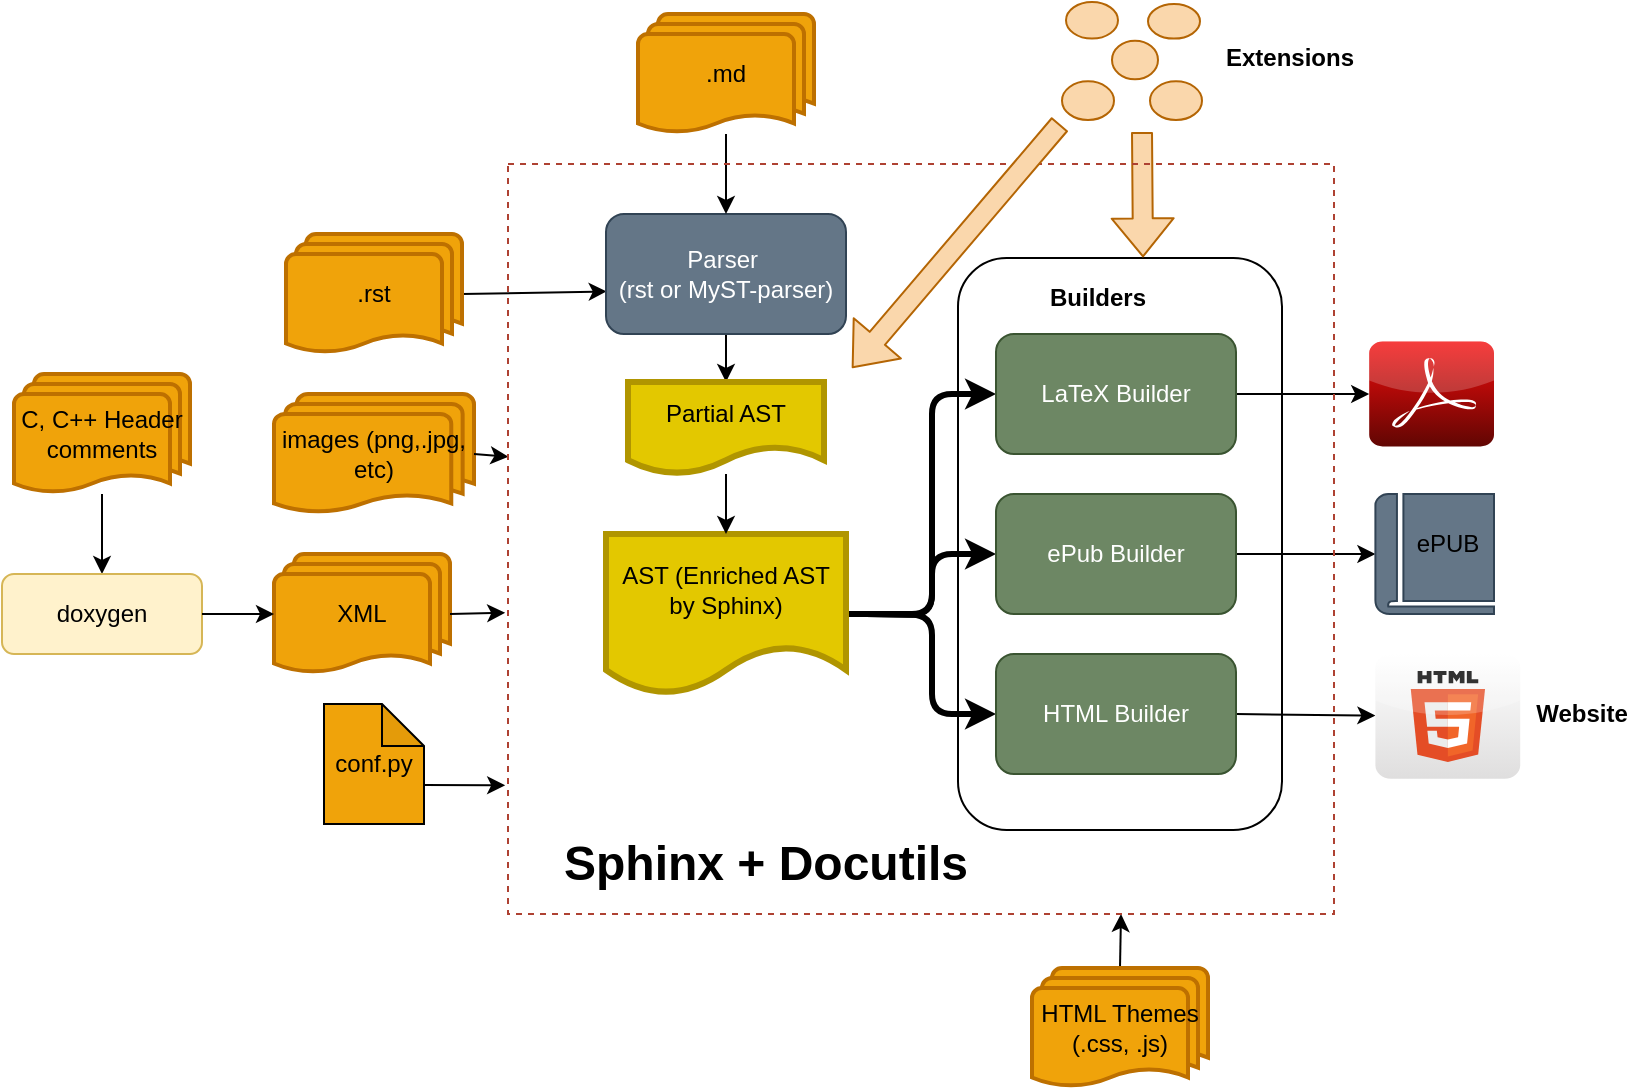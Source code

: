 <mxfile>
    <diagram id="v3g7OeFweVlJYxJXT5jb" name="SphinxParsernBuilder">
        <mxGraphModel dx="1542" dy="829" grid="1" gridSize="1" guides="1" tooltips="1" connect="1" arrows="1" fold="1" page="1" pageScale="1" pageWidth="850" pageHeight="1100" background="none" math="0" shadow="0">
            <root>
                <mxCell id="0"/>
                <mxCell id="1" parent="0"/>
                <mxCell id="16" style="edgeStyle=none;html=1;exitX=1;exitY=0.5;exitDx=0;exitDy=0;exitPerimeter=0;entryX=0.003;entryY=0.645;entryDx=0;entryDy=0;entryPerimeter=0;" parent="1" source="2" target="3" edge="1">
                    <mxGeometry relative="1" as="geometry"/>
                </mxCell>
                <mxCell id="2" value=".rst" style="strokeWidth=2;html=1;shape=mxgraph.flowchart.multi-document;whiteSpace=wrap;fillColor=#f0a30a;fontColor=#000000;strokeColor=#BD7000;" parent="1" vertex="1">
                    <mxGeometry x="210" y="140" width="88" height="60" as="geometry"/>
                </mxCell>
                <mxCell id="76" style="edgeStyle=none;html=1;exitX=0.5;exitY=1;exitDx=0;exitDy=0;" edge="1" parent="1" source="3" target="75">
                    <mxGeometry relative="1" as="geometry"/>
                </mxCell>
                <mxCell id="3" value="Parser&amp;nbsp;&lt;div&gt;(rst or MyST-parser)&lt;/div&gt;" style="rounded=1;whiteSpace=wrap;html=1;fillColor=#647687;fontColor=#ffffff;strokeColor=#314354;" parent="1" vertex="1">
                    <mxGeometry x="370" y="130" width="120" height="60" as="geometry"/>
                </mxCell>
                <mxCell id="19" style="edgeStyle=orthogonalEdgeStyle;html=1;exitX=1;exitY=0.5;exitDx=0;exitDy=0;entryX=0;entryY=0.5;entryDx=0;entryDy=0;strokeWidth=3;" parent="1" target="7" edge="1">
                    <mxGeometry relative="1" as="geometry">
                        <mxPoint x="500" y="330" as="sourcePoint"/>
                    </mxGeometry>
                </mxCell>
                <mxCell id="20" style="edgeStyle=orthogonalEdgeStyle;html=1;exitX=1;exitY=0.5;exitDx=0;exitDy=0;entryX=0;entryY=0.5;entryDx=0;entryDy=0;strokeWidth=3;" parent="1" target="8" edge="1">
                    <mxGeometry relative="1" as="geometry">
                        <mxPoint x="500" y="330" as="sourcePoint"/>
                    </mxGeometry>
                </mxCell>
                <mxCell id="21" style="edgeStyle=orthogonalEdgeStyle;html=1;exitX=1;exitY=0.5;exitDx=0;exitDy=0;entryX=0;entryY=0.5;entryDx=0;entryDy=0;strokeWidth=3;" parent="1" source="41" target="6" edge="1">
                    <mxGeometry relative="1" as="geometry">
                        <Array as="points">
                            <mxPoint x="533" y="330"/>
                            <mxPoint x="533" y="220"/>
                        </Array>
                        <mxPoint x="500" y="330" as="sourcePoint"/>
                    </mxGeometry>
                </mxCell>
                <mxCell id="5" value="" style="dashed=0;outlineConnect=0;html=1;align=center;labelPosition=center;verticalLabelPosition=bottom;verticalAlign=top;shape=mxgraph.webicons.adobe_pdf;fillColor=#F40C0C;gradientColor=#610603" parent="1" vertex="1">
                    <mxGeometry x="751.6" y="193.8" width="62.4" height="52.4" as="geometry"/>
                </mxCell>
                <mxCell id="26" style="edgeStyle=none;html=1;exitX=1;exitY=0.5;exitDx=0;exitDy=0;fontSize=24;" parent="1" source="6" target="5" edge="1">
                    <mxGeometry relative="1" as="geometry"/>
                </mxCell>
                <mxCell id="6" value="LaTeX Builder" style="rounded=1;whiteSpace=wrap;html=1;fillColor=#6d8764;fontColor=#ffffff;strokeColor=#3A5431;" parent="1" vertex="1">
                    <mxGeometry x="565" y="190" width="120" height="60" as="geometry"/>
                </mxCell>
                <mxCell id="27" style="edgeStyle=none;html=1;exitX=1;exitY=0.5;exitDx=0;exitDy=0;fontSize=24;" parent="1" source="7" target="14" edge="1">
                    <mxGeometry relative="1" as="geometry"/>
                </mxCell>
                <mxCell id="7" value="ePub Builder" style="rounded=1;whiteSpace=wrap;html=1;fillColor=#6d8764;fontColor=#ffffff;strokeColor=#3A5431;" parent="1" vertex="1">
                    <mxGeometry x="565" y="270" width="120" height="60" as="geometry"/>
                </mxCell>
                <mxCell id="28" style="edgeStyle=none;html=1;exitX=1;exitY=0.5;exitDx=0;exitDy=0;fontSize=24;" parent="1" source="8" target="22" edge="1">
                    <mxGeometry relative="1" as="geometry"/>
                </mxCell>
                <mxCell id="8" value="HTML Builder" style="rounded=1;whiteSpace=wrap;html=1;fillColor=#6d8764;fontColor=#ffffff;strokeColor=#3A5431;" parent="1" vertex="1">
                    <mxGeometry x="565" y="350" width="120" height="60" as="geometry"/>
                </mxCell>
                <mxCell id="29" style="edgeStyle=none;html=1;exitX=0.5;exitY=0;exitDx=0;exitDy=0;exitPerimeter=0;entryX=0.75;entryY=1;entryDx=0;entryDy=0;fontSize=24;" parent="1" source="9" edge="1">
                    <mxGeometry relative="1" as="geometry">
                        <mxPoint x="627.5" y="480" as="targetPoint"/>
                    </mxGeometry>
                </mxCell>
                <mxCell id="9" value="HTML Themes&lt;br&gt;(.css, .js)" style="strokeWidth=2;html=1;shape=mxgraph.flowchart.multi-document;whiteSpace=wrap;fillColor=#f0a30a;fontColor=#000000;strokeColor=#BD7000;" parent="1" vertex="1">
                    <mxGeometry x="583" y="507" width="88" height="60" as="geometry"/>
                </mxCell>
                <mxCell id="14" value="" style="sketch=0;pointerEvents=1;shadow=0;dashed=0;html=1;fillColor=#647687;labelPosition=center;verticalLabelPosition=bottom;verticalAlign=top;outlineConnect=0;align=center;shape=mxgraph.office.concepts.book_journal;strokeColor=#314354;fontColor=#ffffff;" parent="1" vertex="1">
                    <mxGeometry x="754.7" y="270" width="59.3" height="60" as="geometry"/>
                </mxCell>
                <mxCell id="22" value="" style="dashed=0;outlineConnect=0;html=1;align=center;labelPosition=center;verticalLabelPosition=bottom;verticalAlign=top;shape=mxgraph.webicons.html5;gradientColor=#DFDEDE" parent="1" vertex="1">
                    <mxGeometry x="754.7" y="350" width="72.4" height="62.4" as="geometry"/>
                </mxCell>
                <mxCell id="23" value="ePUB" style="text;html=1;strokeColor=none;fillColor=none;align=center;verticalAlign=middle;whiteSpace=wrap;rounded=0;" parent="1" vertex="1">
                    <mxGeometry x="760.9" y="280" width="60" height="30" as="geometry"/>
                </mxCell>
                <mxCell id="25" value="&lt;font style=&quot;font-size: 24px;&quot;&gt;&lt;b&gt;Sphinx + Docutils&lt;/b&gt;&lt;/font&gt;" style="text;html=1;strokeColor=none;fillColor=none;align=center;verticalAlign=middle;whiteSpace=wrap;rounded=0;dashed=1;strokeWidth=3;" parent="1" vertex="1">
                    <mxGeometry x="340" y="440" width="220" height="30" as="geometry"/>
                </mxCell>
                <mxCell id="46" style="edgeStyle=none;html=1;entryX=0.5;entryY=0;entryDx=0;entryDy=0;" edge="1" parent="1" source="30" target="31">
                    <mxGeometry relative="1" as="geometry"/>
                </mxCell>
                <mxCell id="30" value="C, C++ Header comments" style="strokeWidth=2;html=1;shape=mxgraph.flowchart.multi-document;whiteSpace=wrap;fillColor=#f0a30a;fontColor=#000000;strokeColor=#BD7000;" vertex="1" parent="1">
                    <mxGeometry x="74" y="210" width="88" height="60" as="geometry"/>
                </mxCell>
                <mxCell id="31" value="doxygen" style="rounded=1;whiteSpace=wrap;html=1;fillColor=#fff2cc;strokeColor=#d6b656;" vertex="1" parent="1">
                    <mxGeometry x="68" y="310" width="100" height="40" as="geometry"/>
                </mxCell>
                <mxCell id="32" value="XML" style="strokeWidth=2;html=1;shape=mxgraph.flowchart.multi-document;whiteSpace=wrap;fillColor=#f0a30a;fontColor=#000000;strokeColor=#BD7000;" vertex="1" parent="1">
                    <mxGeometry x="204" y="300" width="88" height="60" as="geometry"/>
                </mxCell>
                <mxCell id="34" style="edgeStyle=none;html=1;exitX=1;exitY=0.5;exitDx=0;exitDy=0;entryX=0;entryY=0.5;entryDx=0;entryDy=0;entryPerimeter=0;" edge="1" parent="1" source="31" target="32">
                    <mxGeometry relative="1" as="geometry"/>
                </mxCell>
                <mxCell id="35" style="edgeStyle=none;html=1;exitX=1;exitY=0.5;exitDx=0;exitDy=0;exitPerimeter=0;entryX=-0.001;entryY=0.593;entryDx=0;entryDy=0;entryPerimeter=0;" edge="1" parent="1" source="32">
                    <mxGeometry relative="1" as="geometry">
                        <mxPoint x="319.59" y="329.41" as="targetPoint"/>
                    </mxGeometry>
                </mxCell>
                <mxCell id="37" style="edgeStyle=none;html=1;entryX=0.5;entryY=0;entryDx=0;entryDy=0;" edge="1" parent="1" source="36" target="3">
                    <mxGeometry relative="1" as="geometry"/>
                </mxCell>
                <mxCell id="36" value=".md" style="strokeWidth=2;html=1;shape=mxgraph.flowchart.multi-document;whiteSpace=wrap;fillColor=#f0a30a;fontColor=#000000;strokeColor=#BD7000;" vertex="1" parent="1">
                    <mxGeometry x="386" y="30" width="88" height="60" as="geometry"/>
                </mxCell>
                <mxCell id="39" value="conf.py" style="shape=note;whiteSpace=wrap;html=1;backgroundOutline=1;darkOpacity=0.05;fillColor=#F0A30A;size=21;" vertex="1" parent="1">
                    <mxGeometry x="229" y="375" width="50" height="60" as="geometry"/>
                </mxCell>
                <mxCell id="40" value="images (png,.jpg, etc)" style="strokeWidth=2;html=1;shape=mxgraph.flowchart.multi-document;whiteSpace=wrap;fillColor=#f0a30a;fontColor=#000000;strokeColor=#BD7000;" vertex="1" parent="1">
                    <mxGeometry x="204" y="220" width="100" height="60" as="geometry"/>
                </mxCell>
                <mxCell id="41" value="AST (Enriched AST by Sphinx)" style="shape=document;whiteSpace=wrap;html=1;boundedLbl=1;fillColor=#e3c800;fontColor=#000000;strokeColor=#B09500;strokeWidth=3;" vertex="1" parent="1">
                    <mxGeometry x="370" y="290" width="120" height="80" as="geometry"/>
                </mxCell>
                <mxCell id="45" style="edgeStyle=none;html=1;exitX=0;exitY=0;exitDx=50;exitDy=40.5;exitPerimeter=0;entryX=-0.001;entryY=0.826;entryDx=0;entryDy=0;entryPerimeter=0;" edge="1" parent="1" source="39">
                    <mxGeometry relative="1" as="geometry">
                        <mxPoint x="319.59" y="415.62" as="targetPoint"/>
                    </mxGeometry>
                </mxCell>
                <mxCell id="47" style="edgeStyle=none;html=1;exitX=1;exitY=0.5;exitDx=0;exitDy=0;exitPerimeter=0;entryX=0.003;entryY=0.382;entryDx=0;entryDy=0;entryPerimeter=0;" edge="1" parent="1" source="40">
                    <mxGeometry relative="1" as="geometry">
                        <mxPoint x="321.23" y="251.34" as="targetPoint"/>
                    </mxGeometry>
                </mxCell>
                <mxCell id="62" value="" style="rounded=1;whiteSpace=wrap;html=1;fillColor=none;" vertex="1" parent="1">
                    <mxGeometry x="546" y="152" width="162" height="286" as="geometry"/>
                </mxCell>
                <mxCell id="63" value="&lt;b&gt;Builders&lt;/b&gt;" style="text;html=1;align=center;verticalAlign=middle;whiteSpace=wrap;rounded=0;" vertex="1" parent="1">
                    <mxGeometry x="586" y="157" width="60" height="30" as="geometry"/>
                </mxCell>
                <mxCell id="64" value="" style="group" vertex="1" connectable="0" parent="1">
                    <mxGeometry x="598" y="24" width="70" height="59" as="geometry"/>
                </mxCell>
                <mxCell id="65" value="" style="ellipse;whiteSpace=wrap;html=1;fillColor=#fad7ac;strokeColor=#b46504;" vertex="1" parent="64">
                    <mxGeometry x="2" width="26" height="18.31" as="geometry"/>
                </mxCell>
                <mxCell id="66" value="" style="ellipse;whiteSpace=wrap;html=1;fillColor=#fad7ac;strokeColor=#b46504;" vertex="1" parent="64">
                    <mxGeometry y="39.672" width="26" height="19.328" as="geometry"/>
                </mxCell>
                <mxCell id="67" value="" style="ellipse;whiteSpace=wrap;html=1;fillColor=#fad7ac;strokeColor=#b46504;" vertex="1" parent="64">
                    <mxGeometry x="43" y="1.017" width="26" height="17.293" as="geometry"/>
                </mxCell>
                <mxCell id="68" value="" style="ellipse;whiteSpace=wrap;html=1;fillColor=#fad7ac;strokeColor=#b46504;" vertex="1" parent="64">
                    <mxGeometry x="25" y="19.328" width="23" height="19.328" as="geometry"/>
                </mxCell>
                <mxCell id="69" value="" style="ellipse;whiteSpace=wrap;html=1;fillColor=#fad7ac;strokeColor=#b46504;" vertex="1" parent="64">
                    <mxGeometry x="44" y="39.672" width="26" height="19.328" as="geometry"/>
                </mxCell>
                <mxCell id="70" value="&lt;b&gt;Extensions&lt;/b&gt;" style="text;html=1;align=center;verticalAlign=middle;whiteSpace=wrap;rounded=0;" vertex="1" parent="1">
                    <mxGeometry x="682" y="37" width="60" height="30" as="geometry"/>
                </mxCell>
                <mxCell id="72" value="" style="shape=flexArrow;endArrow=classic;html=1;fillColor=#fad7ac;strokeColor=#b46504;entryX=0.571;entryY=-0.001;entryDx=0;entryDy=0;entryPerimeter=0;" edge="1" parent="1" target="62">
                    <mxGeometry width="50" height="50" relative="1" as="geometry">
                        <mxPoint x="638" y="89" as="sourcePoint"/>
                        <mxPoint x="513" y="325" as="targetPoint"/>
                    </mxGeometry>
                </mxCell>
                <mxCell id="73" value="" style="rounded=0;whiteSpace=wrap;html=1;fillColor=none;dashed=1;strokeColor=#ae4132;" vertex="1" parent="1">
                    <mxGeometry x="321" y="105" width="413" height="375" as="geometry"/>
                </mxCell>
                <mxCell id="74" value="&lt;b&gt;Website&lt;/b&gt;" style="text;html=1;align=center;verticalAlign=middle;whiteSpace=wrap;rounded=0;" vertex="1" parent="1">
                    <mxGeometry x="828" y="365" width="60" height="30" as="geometry"/>
                </mxCell>
                <mxCell id="77" style="edgeStyle=none;html=1;" edge="1" parent="1" source="75" target="41">
                    <mxGeometry relative="1" as="geometry"/>
                </mxCell>
                <mxCell id="75" value="Partial AST" style="shape=document;whiteSpace=wrap;html=1;boundedLbl=1;fillColor=#e3c800;fontColor=#000000;strokeColor=#B09500;strokeWidth=3;" vertex="1" parent="1">
                    <mxGeometry x="381" y="214" width="98" height="46" as="geometry"/>
                </mxCell>
                <mxCell id="80" value="" style="shape=flexArrow;endArrow=classic;html=1;fillColor=#fad7ac;strokeColor=#b46504;" edge="1" parent="1">
                    <mxGeometry width="50" height="50" relative="1" as="geometry">
                        <mxPoint x="597" y="85" as="sourcePoint"/>
                        <mxPoint x="493" y="207" as="targetPoint"/>
                    </mxGeometry>
                </mxCell>
            </root>
        </mxGraphModel>
    </diagram>
</mxfile>